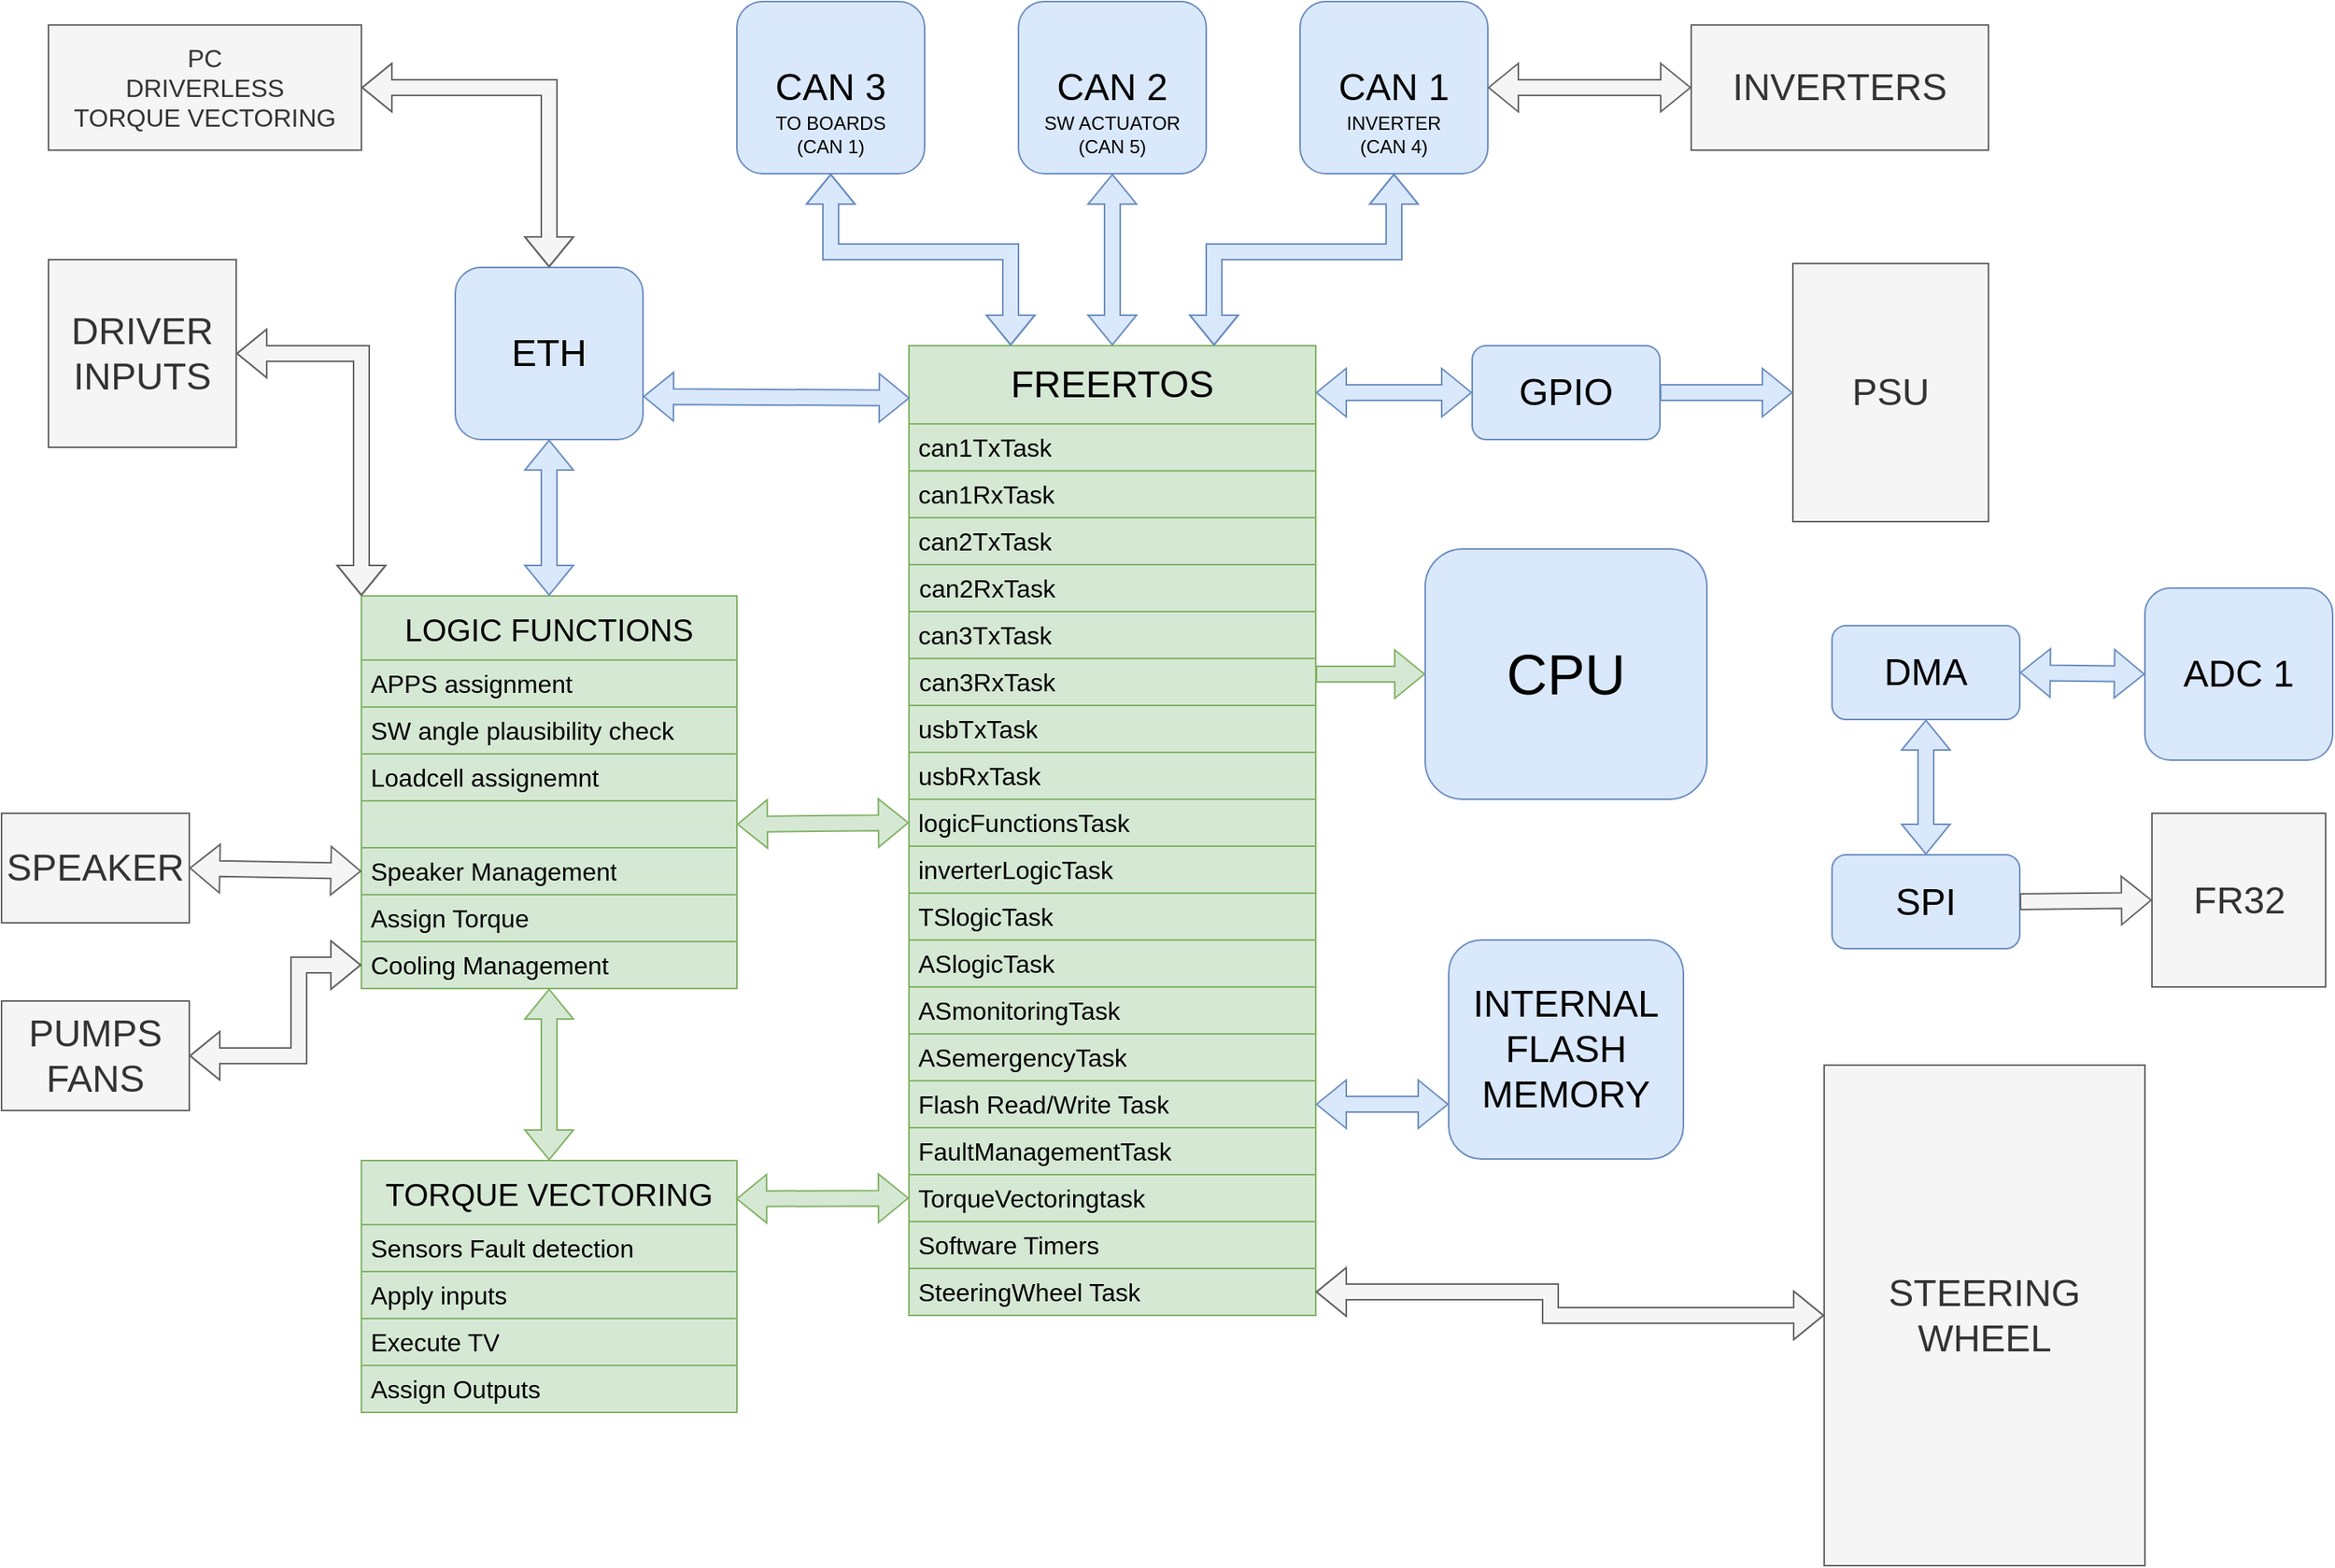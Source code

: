 <mxfile version="22.0.4" type="github">
  <diagram name="Pagina-1" id="WuG5oDFA0w9qseAFticR">
    <mxGraphModel dx="1293" dy="707" grid="1" gridSize="10" guides="1" tooltips="1" connect="1" arrows="1" fold="1" page="1" pageScale="1" pageWidth="827" pageHeight="1169" math="0" shadow="0">
      <root>
        <mxCell id="0" />
        <mxCell id="1" parent="0" />
        <mxCell id="_rqKJHLwqv8T1QupsVQK-1" value="&lt;font style=&quot;font-size: 36px;&quot;&gt;CPU&lt;/font&gt;" style="rounded=1;whiteSpace=wrap;html=1;fillColor=#dae8fc;strokeColor=#6c8ebf;" parent="1" vertex="1">
          <mxGeometry x="1000" y="450" width="180" height="160" as="geometry" />
        </mxCell>
        <mxCell id="_rqKJHLwqv8T1QupsVQK-3" value="" style="shape=flexArrow;endArrow=classic;html=1;rounded=0;entryX=0;entryY=0.5;entryDx=0;entryDy=0;exitX=1;exitY=0.333;exitDx=0;exitDy=0;exitPerimeter=0;fillColor=#d5e8d4;strokeColor=#82b366;" parent="1" source="_rqKJHLwqv8T1QupsVQK-37" target="_rqKJHLwqv8T1QupsVQK-1" edge="1">
          <mxGeometry width="50" height="50" relative="1" as="geometry">
            <mxPoint x="920" y="529.0" as="sourcePoint" />
            <mxPoint x="840" y="540" as="targetPoint" />
          </mxGeometry>
        </mxCell>
        <mxCell id="_rqKJHLwqv8T1QupsVQK-4" value="&lt;font style=&quot;font-size: 24px;&quot;&gt;DMA&lt;/font&gt;" style="rounded=1;whiteSpace=wrap;html=1;fillColor=#dae8fc;strokeColor=#6c8ebf;" parent="1" vertex="1">
          <mxGeometry x="1260" y="499" width="120" height="60" as="geometry" />
        </mxCell>
        <mxCell id="_rqKJHLwqv8T1QupsVQK-5" value="&lt;font style=&quot;font-size: 24px;&quot;&gt;ADC 1&lt;br&gt;&lt;/font&gt;" style="rounded=1;whiteSpace=wrap;html=1;fillColor=#dae8fc;strokeColor=#6c8ebf;" parent="1" vertex="1">
          <mxGeometry x="1460" y="475" width="120" height="110" as="geometry" />
        </mxCell>
        <mxCell id="_rqKJHLwqv8T1QupsVQK-16" value="&lt;font style=&quot;font-size: 24px;&quot;&gt;FREERTOS&lt;/font&gt;" style="swimlane;fontStyle=0;childLayout=stackLayout;horizontal=1;startSize=50;horizontalStack=0;resizeParent=1;resizeParentMax=0;resizeLast=0;collapsible=1;marginBottom=0;whiteSpace=wrap;html=1;fillColor=#d5e8d4;strokeColor=#82b366;" parent="1" vertex="1">
          <mxGeometry x="670" y="320" width="260" height="620" as="geometry" />
        </mxCell>
        <mxCell id="_rqKJHLwqv8T1QupsVQK-17" value="&lt;font style=&quot;font-size: 16px;&quot;&gt;can1TxTask&lt;/font&gt;" style="text;strokeColor=#82b366;fillColor=#d5e8d4;align=left;verticalAlign=middle;spacingLeft=4;spacingRight=4;overflow=hidden;points=[[0,0.5],[1,0.5]];portConstraint=eastwest;rotatable=0;whiteSpace=wrap;html=1;" parent="_rqKJHLwqv8T1QupsVQK-16" vertex="1">
          <mxGeometry y="50" width="260" height="30" as="geometry" />
        </mxCell>
        <mxCell id="_rqKJHLwqv8T1QupsVQK-18" value="can1RxTask" style="text;strokeColor=#82b366;fillColor=#d5e8d4;align=left;verticalAlign=middle;spacingLeft=4;spacingRight=4;overflow=hidden;points=[[0,0.5],[1,0.5]];portConstraint=eastwest;rotatable=0;whiteSpace=wrap;html=1;fontSize=16;" parent="_rqKJHLwqv8T1QupsVQK-16" vertex="1">
          <mxGeometry y="80" width="260" height="30" as="geometry" />
        </mxCell>
        <mxCell id="_rqKJHLwqv8T1QupsVQK-19" value="can2TxTask" style="text;strokeColor=#82b366;fillColor=#d5e8d4;align=left;verticalAlign=middle;spacingLeft=4;spacingRight=4;overflow=hidden;points=[[0,0.5],[1,0.5]];portConstraint=eastwest;rotatable=0;whiteSpace=wrap;html=1;fontSize=16;" parent="_rqKJHLwqv8T1QupsVQK-16" vertex="1">
          <mxGeometry y="110" width="260" height="30" as="geometry" />
        </mxCell>
        <mxCell id="_rqKJHLwqv8T1QupsVQK-33" value="&amp;nbsp;can2RxTask" style="text;html=1;strokeColor=#82b366;fillColor=#d5e8d4;align=left;verticalAlign=middle;whiteSpace=wrap;rounded=0;fontSize=16;" parent="_rqKJHLwqv8T1QupsVQK-16" vertex="1">
          <mxGeometry y="140" width="260" height="30" as="geometry" />
        </mxCell>
        <mxCell id="_rqKJHLwqv8T1QupsVQK-34" value="can3TxTask" style="text;strokeColor=#82b366;fillColor=#d5e8d4;align=left;verticalAlign=middle;spacingLeft=4;spacingRight=4;overflow=hidden;points=[[0,0.5],[1,0.5]];portConstraint=eastwest;rotatable=0;whiteSpace=wrap;html=1;fontSize=16;" parent="_rqKJHLwqv8T1QupsVQK-16" vertex="1">
          <mxGeometry y="170" width="260" height="30" as="geometry" />
        </mxCell>
        <mxCell id="_rqKJHLwqv8T1QupsVQK-37" value="&amp;nbsp;can3RxTask" style="text;html=1;strokeColor=#82b366;fillColor=#d5e8d4;align=left;verticalAlign=middle;whiteSpace=wrap;rounded=0;fontSize=16;" parent="_rqKJHLwqv8T1QupsVQK-16" vertex="1">
          <mxGeometry y="200" width="260" height="30" as="geometry" />
        </mxCell>
        <mxCell id="_rqKJHLwqv8T1QupsVQK-36" value="usbTxTask" style="text;strokeColor=#82b366;fillColor=#d5e8d4;align=left;verticalAlign=middle;spacingLeft=4;spacingRight=4;overflow=hidden;points=[[0,0.5],[1,0.5]];portConstraint=eastwest;rotatable=0;whiteSpace=wrap;html=1;fontSize=16;" parent="_rqKJHLwqv8T1QupsVQK-16" vertex="1">
          <mxGeometry y="230" width="260" height="30" as="geometry" />
        </mxCell>
        <mxCell id="_rqKJHLwqv8T1QupsVQK-35" value="usbRxTask" style="text;strokeColor=#82b366;fillColor=#d5e8d4;align=left;verticalAlign=middle;spacingLeft=4;spacingRight=4;overflow=hidden;points=[[0,0.5],[1,0.5]];portConstraint=eastwest;rotatable=0;whiteSpace=wrap;html=1;fontSize=16;" parent="_rqKJHLwqv8T1QupsVQK-16" vertex="1">
          <mxGeometry y="260" width="260" height="30" as="geometry" />
        </mxCell>
        <mxCell id="oFaafeK9Fkvh5hGFZBYo-10" value="logicFunctionsTask" style="text;strokeColor=#82b366;fillColor=#d5e8d4;align=left;verticalAlign=middle;spacingLeft=4;spacingRight=4;overflow=hidden;points=[[0,0.5],[1,0.5]];portConstraint=eastwest;rotatable=0;whiteSpace=wrap;html=1;fontSize=16;" parent="_rqKJHLwqv8T1QupsVQK-16" vertex="1">
          <mxGeometry y="290" width="260" height="30" as="geometry" />
        </mxCell>
        <mxCell id="oFaafeK9Fkvh5hGFZBYo-13" value="inverterLogicTask" style="text;strokeColor=#82b366;fillColor=#d5e8d4;align=left;verticalAlign=middle;spacingLeft=4;spacingRight=4;overflow=hidden;points=[[0,0.5],[1,0.5]];portConstraint=eastwest;rotatable=0;whiteSpace=wrap;html=1;fontSize=16;" parent="_rqKJHLwqv8T1QupsVQK-16" vertex="1">
          <mxGeometry y="320" width="260" height="30" as="geometry" />
        </mxCell>
        <mxCell id="oFaafeK9Fkvh5hGFZBYo-14" value="TSlogicTask" style="text;strokeColor=#82b366;fillColor=#d5e8d4;align=left;verticalAlign=middle;spacingLeft=4;spacingRight=4;overflow=hidden;points=[[0,0.5],[1,0.5]];portConstraint=eastwest;rotatable=0;whiteSpace=wrap;html=1;fontSize=16;" parent="_rqKJHLwqv8T1QupsVQK-16" vertex="1">
          <mxGeometry y="350" width="260" height="30" as="geometry" />
        </mxCell>
        <mxCell id="oFaafeK9Fkvh5hGFZBYo-15" value="ASlogicTask" style="text;strokeColor=#82b366;fillColor=#d5e8d4;align=left;verticalAlign=middle;spacingLeft=4;spacingRight=4;overflow=hidden;points=[[0,0.5],[1,0.5]];portConstraint=eastwest;rotatable=0;whiteSpace=wrap;html=1;fontSize=16;" parent="_rqKJHLwqv8T1QupsVQK-16" vertex="1">
          <mxGeometry y="380" width="260" height="30" as="geometry" />
        </mxCell>
        <mxCell id="oFaafeK9Fkvh5hGFZBYo-12" value="ASmonitoringTask" style="text;strokeColor=#82b366;fillColor=#d5e8d4;align=left;verticalAlign=middle;spacingLeft=4;spacingRight=4;overflow=hidden;points=[[0,0.5],[1,0.5]];portConstraint=eastwest;rotatable=0;whiteSpace=wrap;html=1;fontSize=16;" parent="_rqKJHLwqv8T1QupsVQK-16" vertex="1">
          <mxGeometry y="410" width="260" height="30" as="geometry" />
        </mxCell>
        <mxCell id="oFaafeK9Fkvh5hGFZBYo-11" value="ASemergencyTask" style="text;strokeColor=#82b366;fillColor=#d5e8d4;align=left;verticalAlign=middle;spacingLeft=4;spacingRight=4;overflow=hidden;points=[[0,0.5],[1,0.5]];portConstraint=eastwest;rotatable=0;whiteSpace=wrap;html=1;fontSize=16;" parent="_rqKJHLwqv8T1QupsVQK-16" vertex="1">
          <mxGeometry y="440" width="260" height="30" as="geometry" />
        </mxCell>
        <mxCell id="EoEqWRgF7IAnjMuIgXeO-9" value="Flash Read/Write Task" style="text;strokeColor=#82b366;fillColor=#d5e8d4;align=left;verticalAlign=middle;spacingLeft=4;spacingRight=4;overflow=hidden;points=[[0,0.5],[1,0.5]];portConstraint=eastwest;rotatable=0;whiteSpace=wrap;html=1;fontSize=16;" parent="_rqKJHLwqv8T1QupsVQK-16" vertex="1">
          <mxGeometry y="470" width="260" height="30" as="geometry" />
        </mxCell>
        <mxCell id="oFaafeK9Fkvh5hGFZBYo-16" value="FaultManagementTask" style="text;strokeColor=#82b366;fillColor=#d5e8d4;align=left;verticalAlign=middle;spacingLeft=4;spacingRight=4;overflow=hidden;points=[[0,0.5],[1,0.5]];portConstraint=eastwest;rotatable=0;whiteSpace=wrap;html=1;fontSize=16;" parent="_rqKJHLwqv8T1QupsVQK-16" vertex="1">
          <mxGeometry y="500" width="260" height="30" as="geometry" />
        </mxCell>
        <mxCell id="oFaafeK9Fkvh5hGFZBYo-17" value="TorqueVectoringtask" style="text;strokeColor=#82b366;fillColor=#d5e8d4;align=left;verticalAlign=middle;spacingLeft=4;spacingRight=4;overflow=hidden;points=[[0,0.5],[1,0.5]];portConstraint=eastwest;rotatable=0;whiteSpace=wrap;html=1;fontSize=16;" parent="_rqKJHLwqv8T1QupsVQK-16" vertex="1">
          <mxGeometry y="530" width="260" height="30" as="geometry" />
        </mxCell>
        <mxCell id="EoEqWRgF7IAnjMuIgXeO-10" value="Software Timers" style="text;strokeColor=#82b366;fillColor=#d5e8d4;align=left;verticalAlign=middle;spacingLeft=4;spacingRight=4;overflow=hidden;points=[[0,0.5],[1,0.5]];portConstraint=eastwest;rotatable=0;whiteSpace=wrap;html=1;fontSize=16;" parent="_rqKJHLwqv8T1QupsVQK-16" vertex="1">
          <mxGeometry y="560" width="260" height="30" as="geometry" />
        </mxCell>
        <mxCell id="EoEqWRgF7IAnjMuIgXeO-8" value="SteeringWheel Task" style="text;strokeColor=#82b366;fillColor=#d5e8d4;align=left;verticalAlign=middle;spacingLeft=4;spacingRight=4;overflow=hidden;points=[[0,0.5],[1,0.5]];portConstraint=eastwest;rotatable=0;whiteSpace=wrap;html=1;fontSize=16;" parent="_rqKJHLwqv8T1QupsVQK-16" vertex="1">
          <mxGeometry y="590" width="260" height="30" as="geometry" />
        </mxCell>
        <mxCell id="_rqKJHLwqv8T1QupsVQK-21" value="&lt;font style=&quot;font-size: 24px;&quot;&gt;CAN 1&lt;br&gt;&lt;/font&gt;" style="rounded=1;whiteSpace=wrap;html=1;fillColor=#dae8fc;strokeColor=#6c8ebf;" parent="1" vertex="1">
          <mxGeometry x="920" y="100" width="120" height="110" as="geometry" />
        </mxCell>
        <mxCell id="_rqKJHLwqv8T1QupsVQK-23" value="INVERTER (CAN 4)" style="text;html=1;strokeColor=none;fillColor=none;align=center;verticalAlign=middle;whiteSpace=wrap;rounded=0;" parent="1" vertex="1">
          <mxGeometry x="950" y="170" width="60" height="30" as="geometry" />
        </mxCell>
        <mxCell id="_rqKJHLwqv8T1QupsVQK-24" value="&lt;font style=&quot;font-size: 24px;&quot;&gt;CAN 2&lt;br&gt;&lt;/font&gt;" style="rounded=1;whiteSpace=wrap;html=1;fillColor=#dae8fc;strokeColor=#6c8ebf;" parent="1" vertex="1">
          <mxGeometry x="740" y="100" width="120" height="110" as="geometry" />
        </mxCell>
        <mxCell id="_rqKJHLwqv8T1QupsVQK-25" value="SW ACTUATOR&lt;br&gt;(CAN 5)" style="text;html=1;strokeColor=none;fillColor=none;align=center;verticalAlign=middle;whiteSpace=wrap;rounded=0;" parent="1" vertex="1">
          <mxGeometry x="750" y="170" width="100" height="30" as="geometry" />
        </mxCell>
        <mxCell id="_rqKJHLwqv8T1QupsVQK-26" value="&lt;font style=&quot;font-size: 24px;&quot;&gt;CAN 3&lt;br&gt;&lt;/font&gt;" style="rounded=1;whiteSpace=wrap;html=1;fillColor=#dae8fc;strokeColor=#6c8ebf;" parent="1" vertex="1">
          <mxGeometry x="560" y="100" width="120" height="110" as="geometry" />
        </mxCell>
        <mxCell id="_rqKJHLwqv8T1QupsVQK-27" value="TO BOARDS&lt;br&gt;(CAN 1)" style="text;html=1;strokeColor=none;fillColor=none;align=center;verticalAlign=middle;whiteSpace=wrap;rounded=0;" parent="1" vertex="1">
          <mxGeometry x="570" y="170" width="100" height="30" as="geometry" />
        </mxCell>
        <mxCell id="_rqKJHLwqv8T1QupsVQK-41" value="&lt;font style=&quot;font-size: 24px;&quot;&gt;ETH&lt;br&gt;&lt;/font&gt;" style="rounded=1;whiteSpace=wrap;html=1;fillColor=#dae8fc;strokeColor=#6c8ebf;" parent="1" vertex="1">
          <mxGeometry x="380" y="270" width="120" height="110" as="geometry" />
        </mxCell>
        <mxCell id="_rqKJHLwqv8T1QupsVQK-42" value="&lt;font style=&quot;font-size: 16px;&quot;&gt;PC&lt;br&gt;DRIVERLESS&lt;br&gt;TORQUE VECTORING&lt;/font&gt;" style="rounded=0;whiteSpace=wrap;html=1;fillColor=#f5f5f5;fontColor=#333333;strokeColor=#666666;" parent="1" vertex="1">
          <mxGeometry x="120" y="115" width="200" height="80" as="geometry" />
        </mxCell>
        <mxCell id="_rqKJHLwqv8T1QupsVQK-44" value="" style="shape=flexArrow;endArrow=classic;startArrow=classic;html=1;rounded=0;exitX=1;exitY=0.5;exitDx=0;exitDy=0;entryX=0.5;entryY=0;entryDx=0;entryDy=0;fillColor=#f5f5f5;strokeColor=#666666;" parent="1" source="_rqKJHLwqv8T1QupsVQK-42" target="_rqKJHLwqv8T1QupsVQK-41" edge="1">
          <mxGeometry width="100" height="100" relative="1" as="geometry">
            <mxPoint x="820" y="590" as="sourcePoint" />
            <mxPoint x="920" y="490" as="targetPoint" />
            <Array as="points">
              <mxPoint x="440" y="155" />
            </Array>
          </mxGeometry>
        </mxCell>
        <mxCell id="lURQ7ie3SxQpXQGSwZe6-1" value="&lt;font style=&quot;font-size: 20px;&quot;&gt;LOGIC FUNCTIONS&lt;/font&gt;" style="swimlane;fontStyle=0;childLayout=stackLayout;horizontal=1;startSize=41;horizontalStack=0;resizeParent=1;resizeParentMax=0;resizeLast=0;collapsible=1;marginBottom=0;whiteSpace=wrap;html=1;fillColor=#d5e8d4;strokeColor=#82b366;" parent="1" vertex="1">
          <mxGeometry x="320" y="480" width="240" height="251" as="geometry" />
        </mxCell>
        <mxCell id="lURQ7ie3SxQpXQGSwZe6-2" value="APPS assignment" style="text;strokeColor=#82b366;fillColor=#d5e8d4;align=left;verticalAlign=middle;spacingLeft=4;spacingRight=4;overflow=hidden;points=[[0,0.5],[1,0.5]];portConstraint=eastwest;rotatable=0;whiteSpace=wrap;html=1;fontSize=16;" parent="lURQ7ie3SxQpXQGSwZe6-1" vertex="1">
          <mxGeometry y="41" width="240" height="30" as="geometry" />
        </mxCell>
        <mxCell id="lURQ7ie3SxQpXQGSwZe6-3" value="SW angle plausibility check" style="text;strokeColor=#82b366;fillColor=#d5e8d4;align=left;verticalAlign=middle;spacingLeft=4;spacingRight=4;overflow=hidden;points=[[0,0.5],[1,0.5]];portConstraint=eastwest;rotatable=0;whiteSpace=wrap;html=1;fontSize=16;" parent="lURQ7ie3SxQpXQGSwZe6-1" vertex="1">
          <mxGeometry y="71" width="240" height="30" as="geometry" />
        </mxCell>
        <mxCell id="lURQ7ie3SxQpXQGSwZe6-4" value="Loadcell assignemnt" style="text;strokeColor=#82b366;fillColor=#d5e8d4;align=left;verticalAlign=middle;spacingLeft=4;spacingRight=4;overflow=hidden;points=[[0,0.5],[1,0.5]];portConstraint=eastwest;rotatable=0;whiteSpace=wrap;html=1;fontSize=16;" parent="lURQ7ie3SxQpXQGSwZe6-1" vertex="1">
          <mxGeometry y="101" width="240" height="30" as="geometry" />
        </mxCell>
        <mxCell id="oFaafeK9Fkvh5hGFZBYo-4" value="" style="text;strokeColor=#82b366;fillColor=#d5e8d4;align=left;verticalAlign=middle;spacingLeft=4;spacingRight=4;overflow=hidden;points=[[0,0.5],[1,0.5]];portConstraint=eastwest;rotatable=0;whiteSpace=wrap;html=1;fontSize=16;" parent="lURQ7ie3SxQpXQGSwZe6-1" vertex="1">
          <mxGeometry y="131" width="240" height="30" as="geometry" />
        </mxCell>
        <mxCell id="oFaafeK9Fkvh5hGFZBYo-6" value="Speaker Management" style="text;strokeColor=#82b366;fillColor=#d5e8d4;align=left;verticalAlign=middle;spacingLeft=4;spacingRight=4;overflow=hidden;points=[[0,0.5],[1,0.5]];portConstraint=eastwest;rotatable=0;whiteSpace=wrap;html=1;fontSize=16;" parent="lURQ7ie3SxQpXQGSwZe6-1" vertex="1">
          <mxGeometry y="161" width="240" height="30" as="geometry" />
        </mxCell>
        <mxCell id="oFaafeK9Fkvh5hGFZBYo-5" value="Assign Torque" style="text;strokeColor=#82b366;fillColor=#d5e8d4;align=left;verticalAlign=middle;spacingLeft=4;spacingRight=4;overflow=hidden;points=[[0,0.5],[1,0.5]];portConstraint=eastwest;rotatable=0;whiteSpace=wrap;html=1;fontSize=16;" parent="lURQ7ie3SxQpXQGSwZe6-1" vertex="1">
          <mxGeometry y="191" width="240" height="30" as="geometry" />
        </mxCell>
        <mxCell id="EoEqWRgF7IAnjMuIgXeO-2" value="Cooling Management" style="text;strokeColor=#82b366;fillColor=#d5e8d4;align=left;verticalAlign=middle;spacingLeft=4;spacingRight=4;overflow=hidden;points=[[0,0.5],[1,0.5]];portConstraint=eastwest;rotatable=0;whiteSpace=wrap;html=1;fontSize=16;" parent="lURQ7ie3SxQpXQGSwZe6-1" vertex="1">
          <mxGeometry y="221" width="240" height="30" as="geometry" />
        </mxCell>
        <mxCell id="lURQ7ie3SxQpXQGSwZe6-7" value="&lt;font style=&quot;font-size: 20px;&quot;&gt;TORQUE VECTORING&lt;/font&gt;" style="swimlane;fontStyle=0;childLayout=stackLayout;horizontal=1;startSize=41;horizontalStack=0;resizeParent=1;resizeParentMax=0;resizeLast=0;collapsible=1;marginBottom=0;whiteSpace=wrap;html=1;fillColor=#d5e8d4;strokeColor=#82b366;" parent="1" vertex="1">
          <mxGeometry x="320" y="841" width="240" height="161" as="geometry" />
        </mxCell>
        <mxCell id="lURQ7ie3SxQpXQGSwZe6-8" value="Sensors Fault detection" style="text;strokeColor=#82b366;fillColor=#d5e8d4;align=left;verticalAlign=middle;spacingLeft=4;spacingRight=4;overflow=hidden;points=[[0,0.5],[1,0.5]];portConstraint=eastwest;rotatable=0;whiteSpace=wrap;html=1;fontSize=16;" parent="lURQ7ie3SxQpXQGSwZe6-7" vertex="1">
          <mxGeometry y="41" width="240" height="30" as="geometry" />
        </mxCell>
        <mxCell id="lURQ7ie3SxQpXQGSwZe6-9" value="Apply inputs" style="text;strokeColor=#82b366;fillColor=#d5e8d4;align=left;verticalAlign=middle;spacingLeft=4;spacingRight=4;overflow=hidden;points=[[0,0.5],[1,0.5]];portConstraint=eastwest;rotatable=0;whiteSpace=wrap;html=1;fontSize=16;" parent="lURQ7ie3SxQpXQGSwZe6-7" vertex="1">
          <mxGeometry y="71" width="240" height="30" as="geometry" />
        </mxCell>
        <mxCell id="lURQ7ie3SxQpXQGSwZe6-10" value="Execute TV" style="text;strokeColor=#82b366;fillColor=#d5e8d4;align=left;verticalAlign=middle;spacingLeft=4;spacingRight=4;overflow=hidden;points=[[0,0.5],[1,0.5]];portConstraint=eastwest;rotatable=0;whiteSpace=wrap;html=1;fontSize=16;" parent="lURQ7ie3SxQpXQGSwZe6-7" vertex="1">
          <mxGeometry y="101" width="240" height="30" as="geometry" />
        </mxCell>
        <mxCell id="oFaafeK9Fkvh5hGFZBYo-18" value="Assign Outputs" style="text;strokeColor=#82b366;fillColor=#d5e8d4;align=left;verticalAlign=middle;spacingLeft=4;spacingRight=4;overflow=hidden;points=[[0,0.5],[1,0.5]];portConstraint=eastwest;rotatable=0;whiteSpace=wrap;html=1;fontSize=16;" parent="lURQ7ie3SxQpXQGSwZe6-7" vertex="1">
          <mxGeometry y="131" width="240" height="30" as="geometry" />
        </mxCell>
        <mxCell id="lURQ7ie3SxQpXQGSwZe6-11" value="" style="shape=flexArrow;endArrow=classic;startArrow=classic;html=1;rounded=0;exitX=1;exitY=0.75;exitDx=0;exitDy=0;entryX=0.002;entryY=0.054;entryDx=0;entryDy=0;entryPerimeter=0;fillColor=#dae8fc;strokeColor=#6c8ebf;" parent="1" source="_rqKJHLwqv8T1QupsVQK-41" target="_rqKJHLwqv8T1QupsVQK-16" edge="1">
          <mxGeometry width="100" height="100" relative="1" as="geometry">
            <mxPoint x="750" y="560" as="sourcePoint" />
            <mxPoint x="640" y="353" as="targetPoint" />
          </mxGeometry>
        </mxCell>
        <mxCell id="lURQ7ie3SxQpXQGSwZe6-12" value="" style="shape=flexArrow;endArrow=classic;startArrow=classic;html=1;rounded=0;exitX=1;exitY=0.5;exitDx=0;exitDy=0;entryX=0;entryY=0.5;entryDx=0;entryDy=0;fillColor=#d5e8d4;strokeColor=#82b366;" parent="1" source="oFaafeK9Fkvh5hGFZBYo-4" target="oFaafeK9Fkvh5hGFZBYo-10" edge="1">
          <mxGeometry width="100" height="100" relative="1" as="geometry">
            <mxPoint x="590" y="586" as="sourcePoint" />
            <mxPoint x="880" y="460" as="targetPoint" />
          </mxGeometry>
        </mxCell>
        <mxCell id="lURQ7ie3SxQpXQGSwZe6-15" value="" style="shape=flexArrow;endArrow=classic;startArrow=classic;html=1;rounded=0;entryX=0.5;entryY=1;entryDx=0;entryDy=0;exitX=0.25;exitY=0;exitDx=0;exitDy=0;fillColor=#dae8fc;strokeColor=#6c8ebf;" parent="1" source="_rqKJHLwqv8T1QupsVQK-16" target="_rqKJHLwqv8T1QupsVQK-26" edge="1">
          <mxGeometry width="100" height="100" relative="1" as="geometry">
            <mxPoint x="780" y="510" as="sourcePoint" />
            <mxPoint x="880" y="410" as="targetPoint" />
            <Array as="points">
              <mxPoint x="735" y="260" />
              <mxPoint x="620" y="260" />
            </Array>
          </mxGeometry>
        </mxCell>
        <mxCell id="lURQ7ie3SxQpXQGSwZe6-16" value="" style="shape=flexArrow;endArrow=classic;startArrow=classic;html=1;rounded=0;entryX=0.5;entryY=1;entryDx=0;entryDy=0;exitX=0.5;exitY=0;exitDx=0;exitDy=0;fillColor=#dae8fc;strokeColor=#6c8ebf;" parent="1" source="_rqKJHLwqv8T1QupsVQK-16" target="_rqKJHLwqv8T1QupsVQK-24" edge="1">
          <mxGeometry width="100" height="100" relative="1" as="geometry">
            <mxPoint x="780" y="510" as="sourcePoint" />
            <mxPoint x="880" y="410" as="targetPoint" />
          </mxGeometry>
        </mxCell>
        <mxCell id="lURQ7ie3SxQpXQGSwZe6-17" value="" style="shape=flexArrow;endArrow=classic;startArrow=classic;html=1;rounded=0;entryX=0.5;entryY=1;entryDx=0;entryDy=0;exitX=0.75;exitY=0;exitDx=0;exitDy=0;fillColor=#dae8fc;strokeColor=#6c8ebf;" parent="1" source="_rqKJHLwqv8T1QupsVQK-16" target="_rqKJHLwqv8T1QupsVQK-21" edge="1">
          <mxGeometry width="100" height="100" relative="1" as="geometry">
            <mxPoint x="780" y="510" as="sourcePoint" />
            <mxPoint x="880" y="410" as="targetPoint" />
            <Array as="points">
              <mxPoint x="865" y="260" />
              <mxPoint x="980" y="260" />
            </Array>
          </mxGeometry>
        </mxCell>
        <mxCell id="lURQ7ie3SxQpXQGSwZe6-18" value="" style="shape=flexArrow;endArrow=classic;startArrow=classic;html=1;rounded=0;entryX=0;entryY=0.5;entryDx=0;entryDy=0;exitX=1;exitY=0.5;exitDx=0;exitDy=0;fillColor=#f5f5f5;strokeColor=#666666;" parent="1" source="_rqKJHLwqv8T1QupsVQK-21" edge="1">
          <mxGeometry width="100" height="100" relative="1" as="geometry">
            <mxPoint x="780" y="510" as="sourcePoint" />
            <mxPoint x="1170" y="155" as="targetPoint" />
          </mxGeometry>
        </mxCell>
        <mxCell id="lURQ7ie3SxQpXQGSwZe6-19" value="&lt;font style=&quot;font-size: 24px;&quot;&gt;INVERTERS&lt;/font&gt;" style="rounded=0;whiteSpace=wrap;html=1;fillColor=#f5f5f5;fontColor=#333333;strokeColor=#666666;" parent="1" vertex="1">
          <mxGeometry x="1170" y="115" width="190" height="80" as="geometry" />
        </mxCell>
        <mxCell id="oFaafeK9Fkvh5hGFZBYo-8" value="&lt;font style=&quot;font-size: 24px;&quot;&gt;SPEAKER&lt;/font&gt;" style="rounded=0;whiteSpace=wrap;html=1;fillColor=#f5f5f5;fontColor=#333333;strokeColor=#666666;" parent="1" vertex="1">
          <mxGeometry x="90" y="619" width="120" height="70" as="geometry" />
        </mxCell>
        <mxCell id="oFaafeK9Fkvh5hGFZBYo-23" value="" style="shape=flexArrow;endArrow=classic;startArrow=classic;html=1;rounded=0;exitX=1;exitY=0.5;exitDx=0;exitDy=0;entryX=0;entryY=0;entryDx=0;entryDy=0;fillColor=#f5f5f5;strokeColor=#666666;" parent="1" source="EoEqWRgF7IAnjMuIgXeO-15" target="lURQ7ie3SxQpXQGSwZe6-1" edge="1">
          <mxGeometry width="100" height="100" relative="1" as="geometry">
            <mxPoint x="238.56" y="337.87" as="sourcePoint" />
            <mxPoint x="320" y="460" as="targetPoint" />
            <Array as="points">
              <mxPoint x="320" y="325" />
            </Array>
          </mxGeometry>
        </mxCell>
        <mxCell id="oFaafeK9Fkvh5hGFZBYo-24" value="" style="shape=flexArrow;endArrow=classic;startArrow=classic;html=1;rounded=0;exitX=1;exitY=0.5;exitDx=0;exitDy=0;entryX=0;entryY=0.5;entryDx=0;entryDy=0;fillColor=#f5f5f5;strokeColor=#666666;" parent="1" source="oFaafeK9Fkvh5hGFZBYo-8" target="oFaafeK9Fkvh5hGFZBYo-6" edge="1">
          <mxGeometry width="100" height="100" relative="1" as="geometry">
            <mxPoint x="720" y="790" as="sourcePoint" />
            <mxPoint x="820" y="690" as="targetPoint" />
          </mxGeometry>
        </mxCell>
        <mxCell id="EoEqWRgF7IAnjMuIgXeO-5" value="" style="shape=flexArrow;endArrow=classic;startArrow=classic;html=1;rounded=0;entryX=0;entryY=0.5;entryDx=0;entryDy=0;exitX=1;exitY=0.5;exitDx=0;exitDy=0;fillColor=#f5f5f5;strokeColor=#666666;" parent="1" source="EoEqWRgF7IAnjMuIgXeO-6" target="EoEqWRgF7IAnjMuIgXeO-2" edge="1">
          <mxGeometry width="100" height="100" relative="1" as="geometry">
            <mxPoint x="210" y="735" as="sourcePoint" />
            <mxPoint x="690" y="590" as="targetPoint" />
            <Array as="points">
              <mxPoint x="280" y="774" />
              <mxPoint x="280" y="716" />
            </Array>
          </mxGeometry>
        </mxCell>
        <mxCell id="EoEqWRgF7IAnjMuIgXeO-6" value="&lt;font style=&quot;font-size: 24px;&quot;&gt;PUMPS&lt;br&gt;FANS&lt;br&gt;&lt;/font&gt;" style="rounded=0;whiteSpace=wrap;html=1;fillColor=#f5f5f5;fontColor=#333333;strokeColor=#666666;" parent="1" vertex="1">
          <mxGeometry x="90" y="739" width="120" height="70" as="geometry" />
        </mxCell>
        <mxCell id="EoEqWRgF7IAnjMuIgXeO-7" value="" style="shape=flexArrow;endArrow=classic;startArrow=classic;html=1;rounded=0;entryX=0;entryY=0.5;entryDx=0;entryDy=0;exitX=0.998;exitY=0.152;exitDx=0;exitDy=0;exitPerimeter=0;fillColor=#d5e8d4;strokeColor=#82b366;" parent="1" source="lURQ7ie3SxQpXQGSwZe6-7" target="oFaafeK9Fkvh5hGFZBYo-17" edge="1">
          <mxGeometry width="100" height="100" relative="1" as="geometry">
            <mxPoint x="589.52" y="834.937" as="sourcePoint" />
            <mxPoint x="720" y="590" as="targetPoint" />
          </mxGeometry>
        </mxCell>
        <mxCell id="EoEqWRgF7IAnjMuIgXeO-11" value="&lt;font style=&quot;font-size: 24px;&quot;&gt;INTERNAL&lt;br&gt;FLASH&lt;br&gt;MEMORY&lt;br&gt;&lt;/font&gt;" style="rounded=1;whiteSpace=wrap;html=1;fillColor=#dae8fc;strokeColor=#6c8ebf;" parent="1" vertex="1">
          <mxGeometry x="1015" y="700" width="150" height="140" as="geometry" />
        </mxCell>
        <mxCell id="EoEqWRgF7IAnjMuIgXeO-12" value="" style="shape=flexArrow;endArrow=classic;startArrow=classic;html=1;rounded=0;exitX=0.5;exitY=0;exitDx=0;exitDy=0;fillColor=#d5e8d4;strokeColor=#82b366;" parent="1" source="lURQ7ie3SxQpXQGSwZe6-7" edge="1">
          <mxGeometry width="100" height="100" relative="1" as="geometry">
            <mxPoint x="720" y="711" as="sourcePoint" />
            <mxPoint x="440" y="731" as="targetPoint" />
          </mxGeometry>
        </mxCell>
        <mxCell id="EoEqWRgF7IAnjMuIgXeO-13" value="" style="shape=flexArrow;endArrow=classic;startArrow=classic;html=1;rounded=0;entryX=0.5;entryY=1;entryDx=0;entryDy=0;fillColor=#dae8fc;strokeColor=#6c8ebf;" parent="1" source="lURQ7ie3SxQpXQGSwZe6-1" target="_rqKJHLwqv8T1QupsVQK-41" edge="1">
          <mxGeometry width="100" height="100" relative="1" as="geometry">
            <mxPoint x="540" y="530" as="sourcePoint" />
            <mxPoint x="640" y="430" as="targetPoint" />
          </mxGeometry>
        </mxCell>
        <mxCell id="EoEqWRgF7IAnjMuIgXeO-14" value="" style="shape=flexArrow;endArrow=classic;startArrow=classic;html=1;rounded=0;exitX=0;exitY=0.75;exitDx=0;exitDy=0;entryX=1;entryY=0.5;entryDx=0;entryDy=0;fillColor=#dae8fc;strokeColor=#6c8ebf;" parent="1" source="EoEqWRgF7IAnjMuIgXeO-11" target="EoEqWRgF7IAnjMuIgXeO-9" edge="1">
          <mxGeometry width="100" height="100" relative="1" as="geometry">
            <mxPoint x="1020" y="820" as="sourcePoint" />
            <mxPoint x="1120" y="720" as="targetPoint" />
          </mxGeometry>
        </mxCell>
        <mxCell id="EoEqWRgF7IAnjMuIgXeO-15" value="&lt;font style=&quot;font-size: 24px;&quot;&gt;DRIVER INPUTS&lt;/font&gt;" style="whiteSpace=wrap;html=1;aspect=fixed;fillColor=#f5f5f5;fontColor=#333333;strokeColor=#666666;" parent="1" vertex="1">
          <mxGeometry x="120" y="265" width="120" height="120" as="geometry" />
        </mxCell>
        <mxCell id="EoEqWRgF7IAnjMuIgXeO-17" value="" style="shape=flexArrow;endArrow=classic;startArrow=classic;html=1;rounded=0;exitX=1;exitY=0.5;exitDx=0;exitDy=0;entryX=0;entryY=0.5;entryDx=0;entryDy=0;fillColor=#f5f5f5;strokeColor=#666666;" parent="1" source="EoEqWRgF7IAnjMuIgXeO-8" target="EoEqWRgF7IAnjMuIgXeO-18" edge="1">
          <mxGeometry width="100" height="100" relative="1" as="geometry">
            <mxPoint x="800" y="1120" as="sourcePoint" />
            <mxPoint x="1190" y="940" as="targetPoint" />
            <Array as="points">
              <mxPoint x="1080" y="925" />
              <mxPoint x="1080" y="940" />
            </Array>
          </mxGeometry>
        </mxCell>
        <mxCell id="EoEqWRgF7IAnjMuIgXeO-18" value="&lt;font style=&quot;font-size: 24px;&quot;&gt;STEERING&lt;br style=&quot;border-color: var(--border-color);&quot;&gt;&lt;/font&gt;&lt;span style=&quot;font-size: 24px;&quot;&gt;WHEEL&lt;/span&gt;" style="rounded=0;whiteSpace=wrap;html=1;fillColor=#f5f5f5;fontColor=#333333;strokeColor=#666666;" parent="1" vertex="1">
          <mxGeometry x="1255" y="780" width="205" height="320" as="geometry" />
        </mxCell>
        <mxCell id="EoEqWRgF7IAnjMuIgXeO-19" value="&lt;font style=&quot;font-size: 24px;&quot;&gt;GPIO&lt;/font&gt;" style="rounded=1;whiteSpace=wrap;html=1;fillColor=#dae8fc;strokeColor=#6c8ebf;" parent="1" vertex="1">
          <mxGeometry x="1030" y="320" width="120" height="60" as="geometry" />
        </mxCell>
        <mxCell id="EoEqWRgF7IAnjMuIgXeO-20" value="" style="shape=flexArrow;endArrow=classic;startArrow=classic;html=1;rounded=0;entryX=0;entryY=0.5;entryDx=0;entryDy=0;fillColor=#dae8fc;strokeColor=#6c8ebf;" parent="1" target="EoEqWRgF7IAnjMuIgXeO-19" edge="1">
          <mxGeometry width="100" height="100" relative="1" as="geometry">
            <mxPoint x="930" y="350" as="sourcePoint" />
            <mxPoint x="1060" y="610" as="targetPoint" />
          </mxGeometry>
        </mxCell>
        <mxCell id="EoEqWRgF7IAnjMuIgXeO-22" value="&lt;font style=&quot;font-size: 24px;&quot;&gt;PSU&lt;/font&gt;" style="rounded=0;whiteSpace=wrap;html=1;fillColor=#f5f5f5;fontColor=#333333;strokeColor=#666666;" parent="1" vertex="1">
          <mxGeometry x="1235" y="267.5" width="125" height="165" as="geometry" />
        </mxCell>
        <mxCell id="EoEqWRgF7IAnjMuIgXeO-24" value="" style="shape=flexArrow;endArrow=classic;html=1;rounded=0;exitX=1;exitY=0.5;exitDx=0;exitDy=0;entryX=0;entryY=0.5;entryDx=0;entryDy=0;fillColor=#dae8fc;strokeColor=#6c8ebf;" parent="1" source="EoEqWRgF7IAnjMuIgXeO-19" target="EoEqWRgF7IAnjMuIgXeO-22" edge="1">
          <mxGeometry width="50" height="50" relative="1" as="geometry">
            <mxPoint x="1150" y="460" as="sourcePoint" />
            <mxPoint x="1190" y="350" as="targetPoint" />
          </mxGeometry>
        </mxCell>
        <mxCell id="eL-bl_7DCLFiM0MJgQBl-1" value="" style="shape=flexArrow;endArrow=classic;startArrow=classic;html=1;rounded=0;entryX=0;entryY=0.5;entryDx=0;entryDy=0;exitX=1;exitY=0.5;exitDx=0;exitDy=0;fillColor=#dae8fc;strokeColor=#6c8ebf;" parent="1" source="_rqKJHLwqv8T1QupsVQK-4" target="_rqKJHLwqv8T1QupsVQK-5" edge="1">
          <mxGeometry width="100" height="100" relative="1" as="geometry">
            <mxPoint x="1410" y="550" as="sourcePoint" />
            <mxPoint x="890" y="510" as="targetPoint" />
          </mxGeometry>
        </mxCell>
        <mxCell id="eL-bl_7DCLFiM0MJgQBl-2" value="&lt;font style=&quot;font-size: 24px;&quot;&gt;SPI&lt;/font&gt;" style="rounded=1;whiteSpace=wrap;html=1;fillColor=#dae8fc;strokeColor=#6c8ebf;" parent="1" vertex="1">
          <mxGeometry x="1260" y="645.5" width="120" height="60" as="geometry" />
        </mxCell>
        <mxCell id="eL-bl_7DCLFiM0MJgQBl-3" value="" style="shape=flexArrow;endArrow=classic;html=1;rounded=0;entryX=0;entryY=0.5;entryDx=0;entryDy=0;exitX=1;exitY=0.5;exitDx=0;exitDy=0;fillColor=#f5f5f5;strokeColor=#666666;" parent="1" source="eL-bl_7DCLFiM0MJgQBl-2" target="eL-bl_7DCLFiM0MJgQBl-4" edge="1">
          <mxGeometry width="50" height="50" relative="1" as="geometry">
            <mxPoint x="1380" y="649" as="sourcePoint" />
            <mxPoint x="1470" y="650" as="targetPoint" />
          </mxGeometry>
        </mxCell>
        <mxCell id="eL-bl_7DCLFiM0MJgQBl-4" value="&lt;font style=&quot;font-size: 24px;&quot;&gt;FR32&lt;/font&gt;" style="whiteSpace=wrap;html=1;aspect=fixed;fillColor=#f5f5f5;fontColor=#333333;strokeColor=#666666;" parent="1" vertex="1">
          <mxGeometry x="1464.5" y="619" width="111" height="111" as="geometry" />
        </mxCell>
        <mxCell id="eL-bl_7DCLFiM0MJgQBl-5" value="" style="shape=flexArrow;endArrow=classic;startArrow=classic;html=1;rounded=0;entryX=0.5;entryY=1;entryDx=0;entryDy=0;exitX=0.5;exitY=0;exitDx=0;exitDy=0;fillColor=#dae8fc;strokeColor=#6c8ebf;" parent="1" source="eL-bl_7DCLFiM0MJgQBl-2" target="_rqKJHLwqv8T1QupsVQK-4" edge="1">
          <mxGeometry width="100" height="100" relative="1" as="geometry">
            <mxPoint x="930" y="620" as="sourcePoint" />
            <mxPoint x="1030" y="520" as="targetPoint" />
          </mxGeometry>
        </mxCell>
      </root>
    </mxGraphModel>
  </diagram>
</mxfile>
